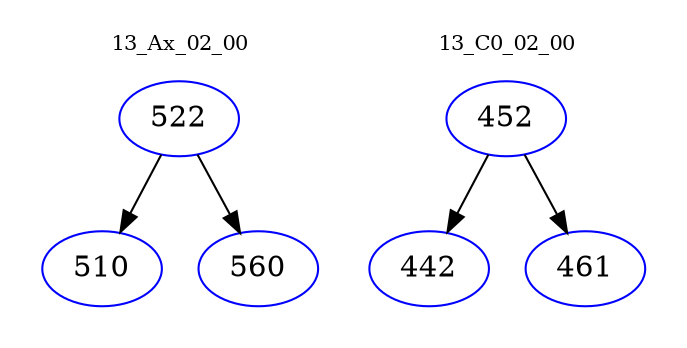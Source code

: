 digraph{
subgraph cluster_0 {
color = white
label = "13_Ax_02_00";
fontsize=10;
T0_522 [label="522", color="blue"]
T0_522 -> T0_510 [color="black"]
T0_510 [label="510", color="blue"]
T0_522 -> T0_560 [color="black"]
T0_560 [label="560", color="blue"]
}
subgraph cluster_1 {
color = white
label = "13_C0_02_00";
fontsize=10;
T1_452 [label="452", color="blue"]
T1_452 -> T1_442 [color="black"]
T1_442 [label="442", color="blue"]
T1_452 -> T1_461 [color="black"]
T1_461 [label="461", color="blue"]
}
}
